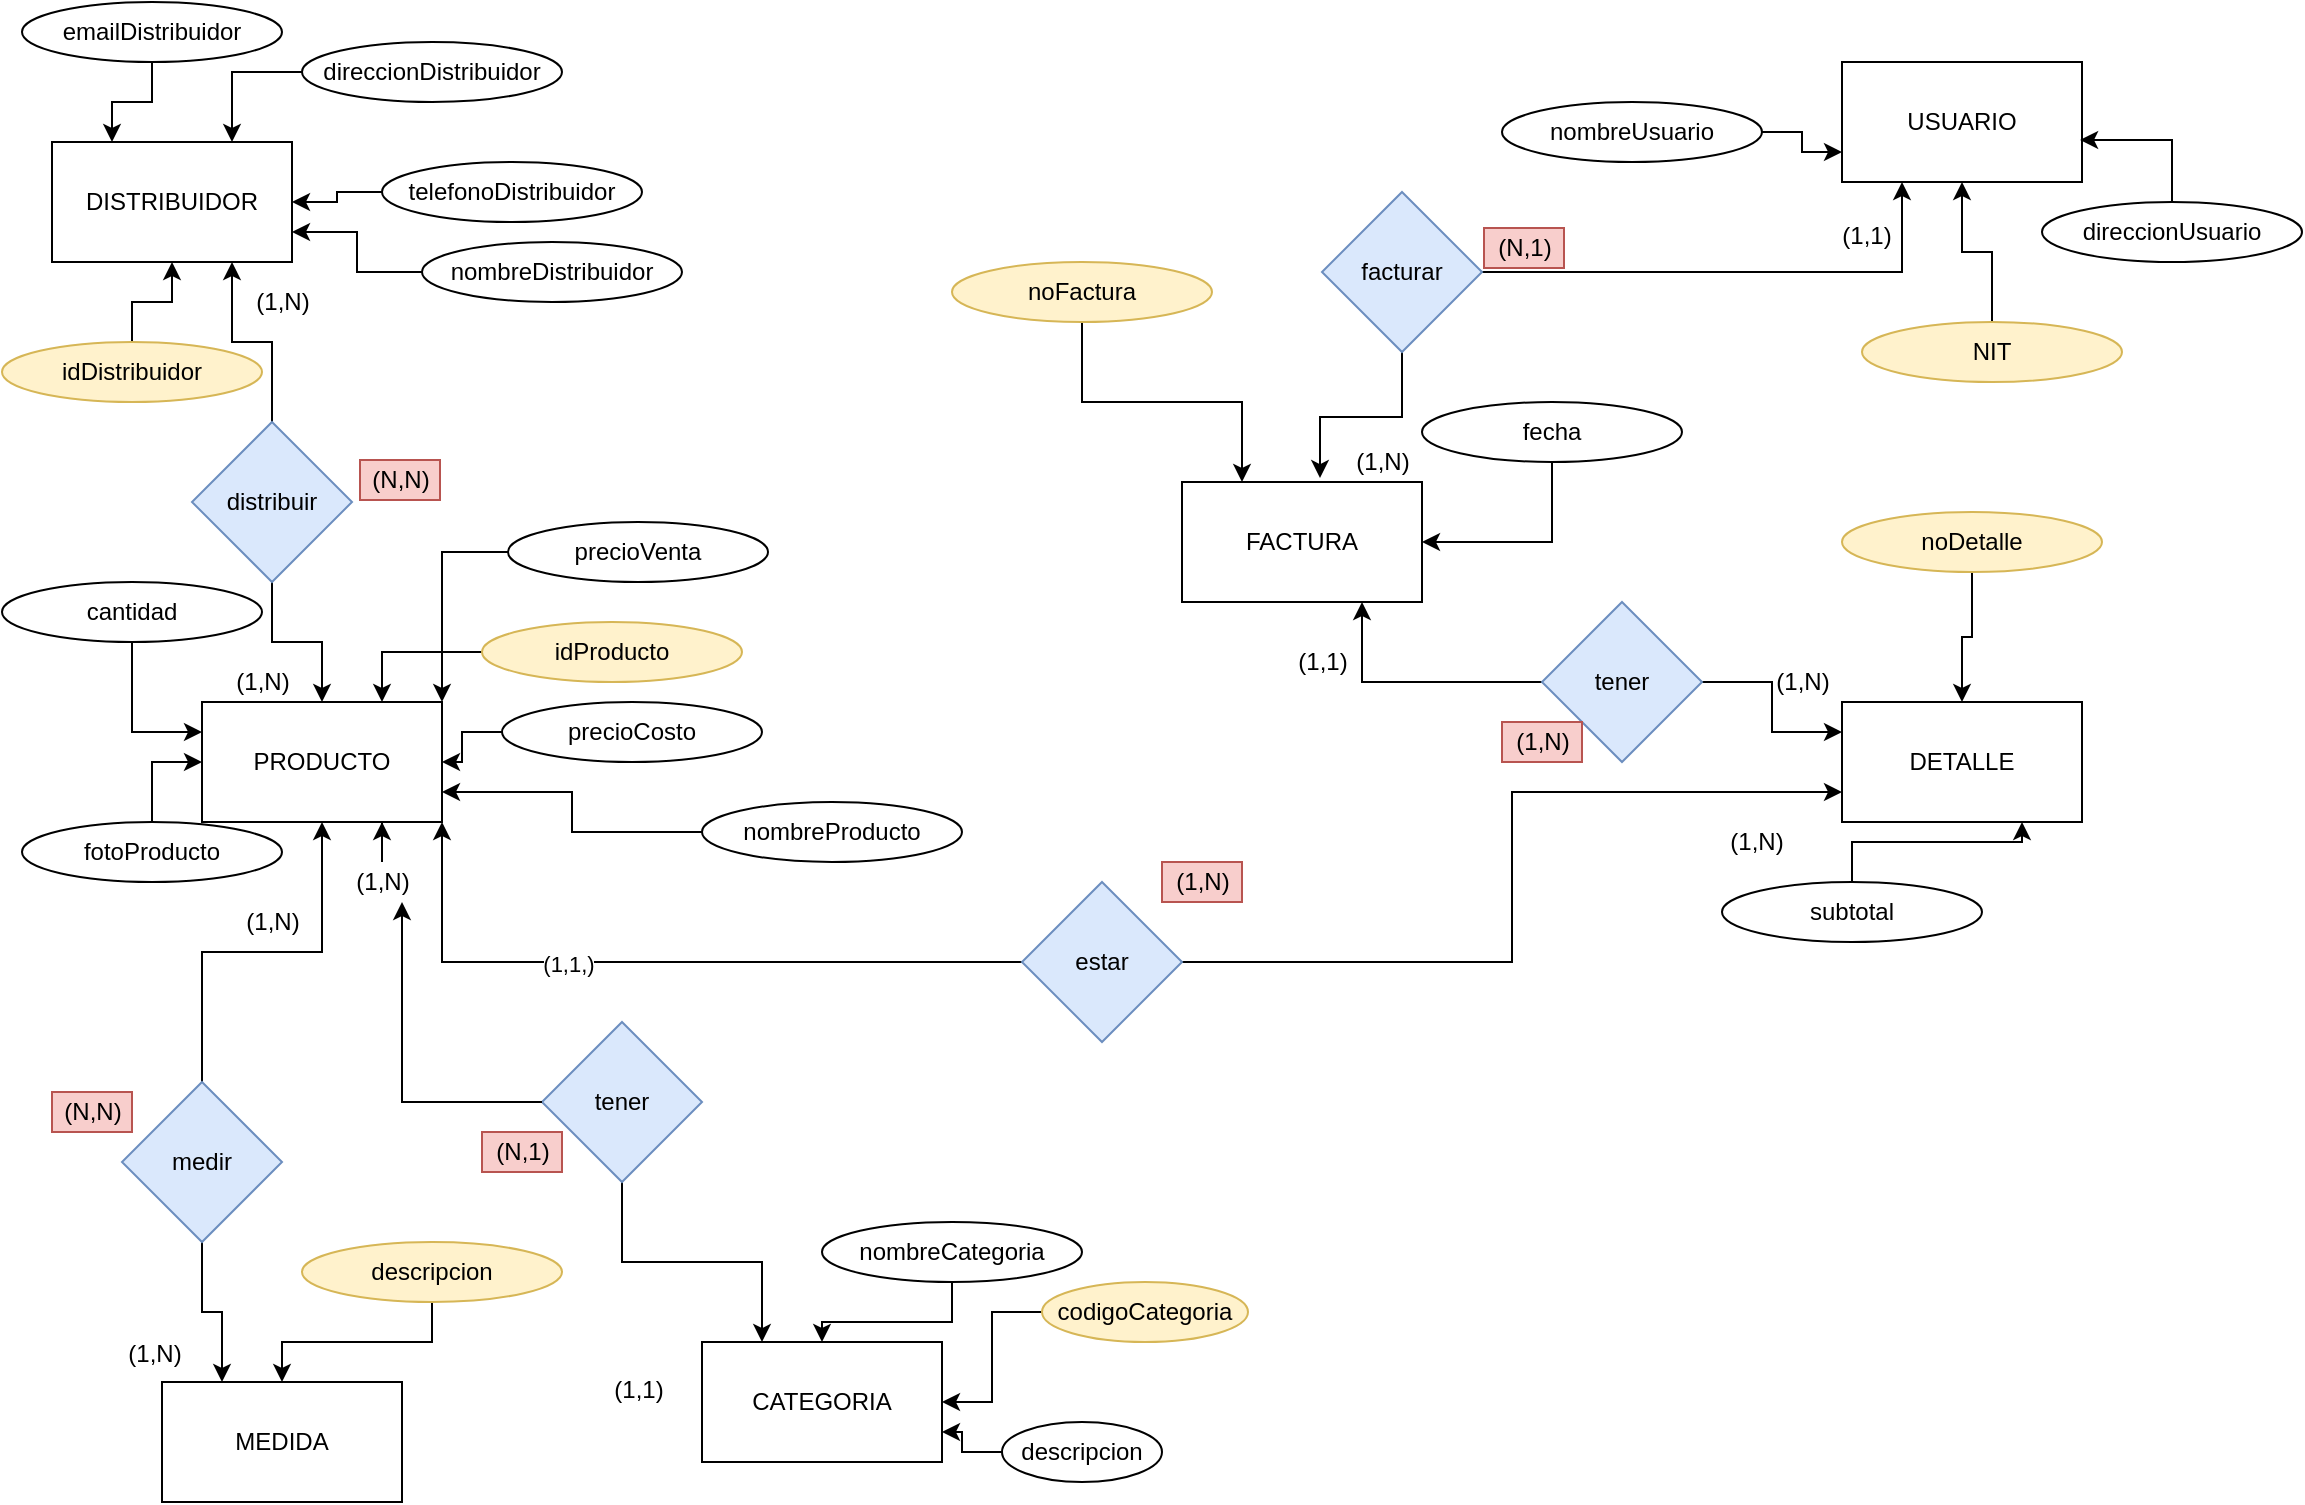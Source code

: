 <mxfile version="13.1.6" type="device"><diagram id="C5RBs43oDa-KdzZeNtuy" name="Page-1"><mxGraphModel dx="1221" dy="634" grid="1" gridSize="10" guides="1" tooltips="1" connect="1" arrows="1" fold="1" page="1" pageScale="1" pageWidth="1169" pageHeight="827" math="0" shadow="0"><root><mxCell id="WIyWlLk6GJQsqaUBKTNV-0"/><mxCell id="WIyWlLk6GJQsqaUBKTNV-1" parent="WIyWlLk6GJQsqaUBKTNV-0"/><mxCell id="LNZeqGDjm4uS-jRd60WB-1" value="FACTURA" style="rounded=0;whiteSpace=wrap;html=1;" vertex="1" parent="WIyWlLk6GJQsqaUBKTNV-1"><mxGeometry x="590" y="250" width="120" height="60" as="geometry"/></mxCell><mxCell id="LNZeqGDjm4uS-jRd60WB-2" value="MEDIDA" style="rounded=0;whiteSpace=wrap;html=1;" vertex="1" parent="WIyWlLk6GJQsqaUBKTNV-1"><mxGeometry x="80" y="700" width="120" height="60" as="geometry"/></mxCell><mxCell id="LNZeqGDjm4uS-jRd60WB-3" value="DISTRIBUIDOR" style="rounded=0;whiteSpace=wrap;html=1;" vertex="1" parent="WIyWlLk6GJQsqaUBKTNV-1"><mxGeometry x="25" y="80" width="120" height="60" as="geometry"/></mxCell><mxCell id="LNZeqGDjm4uS-jRd60WB-4" value="PRODUCTO" style="rounded=0;whiteSpace=wrap;html=1;" vertex="1" parent="WIyWlLk6GJQsqaUBKTNV-1"><mxGeometry x="100" y="360" width="120" height="60" as="geometry"/></mxCell><mxCell id="LNZeqGDjm4uS-jRd60WB-5" value="&lt;div&gt;CATEGORIA&lt;/div&gt;" style="rounded=0;whiteSpace=wrap;html=1;" vertex="1" parent="WIyWlLk6GJQsqaUBKTNV-1"><mxGeometry x="350" y="680" width="120" height="60" as="geometry"/></mxCell><mxCell id="LNZeqGDjm4uS-jRd60WB-6" value="USUARIO" style="rounded=0;whiteSpace=wrap;html=1;" vertex="1" parent="WIyWlLk6GJQsqaUBKTNV-1"><mxGeometry x="920" y="40" width="120" height="60" as="geometry"/></mxCell><mxCell id="LNZeqGDjm4uS-jRd60WB-7" value="DETALLE" style="rounded=0;whiteSpace=wrap;html=1;" vertex="1" parent="WIyWlLk6GJQsqaUBKTNV-1"><mxGeometry x="920" y="360" width="120" height="60" as="geometry"/></mxCell><mxCell id="LNZeqGDjm4uS-jRd60WB-12" style="edgeStyle=orthogonalEdgeStyle;rounded=0;orthogonalLoop=1;jettySize=auto;html=1;entryX=1;entryY=0.5;entryDx=0;entryDy=0;" edge="1" parent="WIyWlLk6GJQsqaUBKTNV-1" source="LNZeqGDjm4uS-jRd60WB-8" target="LNZeqGDjm4uS-jRd60WB-5"><mxGeometry relative="1" as="geometry"><mxPoint x="480" y="710" as="targetPoint"/></mxGeometry></mxCell><mxCell id="LNZeqGDjm4uS-jRd60WB-8" value="codigoCategoria" style="ellipse;whiteSpace=wrap;html=1;fillColor=#fff2cc;strokeColor=#d6b656;" vertex="1" parent="WIyWlLk6GJQsqaUBKTNV-1"><mxGeometry x="520" y="650" width="103" height="30" as="geometry"/></mxCell><mxCell id="LNZeqGDjm4uS-jRd60WB-11" style="edgeStyle=orthogonalEdgeStyle;rounded=0;orthogonalLoop=1;jettySize=auto;html=1;entryX=1;entryY=0.75;entryDx=0;entryDy=0;" edge="1" parent="WIyWlLk6GJQsqaUBKTNV-1" source="LNZeqGDjm4uS-jRd60WB-9" target="LNZeqGDjm4uS-jRd60WB-5"><mxGeometry relative="1" as="geometry"/></mxCell><mxCell id="LNZeqGDjm4uS-jRd60WB-9" value="descripcion" style="ellipse;whiteSpace=wrap;html=1;" vertex="1" parent="WIyWlLk6GJQsqaUBKTNV-1"><mxGeometry x="500" y="720" width="80" height="30" as="geometry"/></mxCell><mxCell id="LNZeqGDjm4uS-jRd60WB-13" style="edgeStyle=orthogonalEdgeStyle;rounded=0;orthogonalLoop=1;jettySize=auto;html=1;entryX=0.5;entryY=0;entryDx=0;entryDy=0;" edge="1" parent="WIyWlLk6GJQsqaUBKTNV-1" source="LNZeqGDjm4uS-jRd60WB-10" target="LNZeqGDjm4uS-jRd60WB-5"><mxGeometry relative="1" as="geometry"/></mxCell><mxCell id="LNZeqGDjm4uS-jRd60WB-10" value="nombreCategoria" style="ellipse;whiteSpace=wrap;html=1;" vertex="1" parent="WIyWlLk6GJQsqaUBKTNV-1"><mxGeometry x="410" y="620" width="130" height="30" as="geometry"/></mxCell><mxCell id="LNZeqGDjm4uS-jRd60WB-25" style="edgeStyle=orthogonalEdgeStyle;rounded=0;orthogonalLoop=1;jettySize=auto;html=1;entryX=1;entryY=0.75;entryDx=0;entryDy=0;" edge="1" parent="WIyWlLk6GJQsqaUBKTNV-1" source="LNZeqGDjm4uS-jRd60WB-15" target="LNZeqGDjm4uS-jRd60WB-4"><mxGeometry relative="1" as="geometry"/></mxCell><mxCell id="LNZeqGDjm4uS-jRd60WB-15" value="nombreProducto" style="ellipse;whiteSpace=wrap;html=1;" vertex="1" parent="WIyWlLk6GJQsqaUBKTNV-1"><mxGeometry x="350" y="410" width="130" height="30" as="geometry"/></mxCell><mxCell id="LNZeqGDjm4uS-jRd60WB-24" style="edgeStyle=orthogonalEdgeStyle;rounded=0;orthogonalLoop=1;jettySize=auto;html=1;entryX=1;entryY=0.5;entryDx=0;entryDy=0;" edge="1" parent="WIyWlLk6GJQsqaUBKTNV-1" source="LNZeqGDjm4uS-jRd60WB-16" target="LNZeqGDjm4uS-jRd60WB-4"><mxGeometry relative="1" as="geometry"/></mxCell><mxCell id="LNZeqGDjm4uS-jRd60WB-16" value="precioCosto" style="ellipse;whiteSpace=wrap;html=1;" vertex="1" parent="WIyWlLk6GJQsqaUBKTNV-1"><mxGeometry x="250" y="360" width="130" height="30" as="geometry"/></mxCell><mxCell id="LNZeqGDjm4uS-jRd60WB-23" style="edgeStyle=orthogonalEdgeStyle;rounded=0;orthogonalLoop=1;jettySize=auto;html=1;entryX=1;entryY=0;entryDx=0;entryDy=0;" edge="1" parent="WIyWlLk6GJQsqaUBKTNV-1" source="LNZeqGDjm4uS-jRd60WB-17" target="LNZeqGDjm4uS-jRd60WB-4"><mxGeometry relative="1" as="geometry"/></mxCell><mxCell id="LNZeqGDjm4uS-jRd60WB-17" value="precioVenta" style="ellipse;whiteSpace=wrap;html=1;" vertex="1" parent="WIyWlLk6GJQsqaUBKTNV-1"><mxGeometry x="253" y="270" width="130" height="30" as="geometry"/></mxCell><mxCell id="LNZeqGDjm4uS-jRd60WB-22" style="edgeStyle=orthogonalEdgeStyle;rounded=0;orthogonalLoop=1;jettySize=auto;html=1;entryX=0;entryY=0.25;entryDx=0;entryDy=0;" edge="1" parent="WIyWlLk6GJQsqaUBKTNV-1" source="LNZeqGDjm4uS-jRd60WB-18" target="LNZeqGDjm4uS-jRd60WB-4"><mxGeometry relative="1" as="geometry"/></mxCell><mxCell id="LNZeqGDjm4uS-jRd60WB-18" value="cantidad" style="ellipse;whiteSpace=wrap;html=1;" vertex="1" parent="WIyWlLk6GJQsqaUBKTNV-1"><mxGeometry y="300" width="130" height="30" as="geometry"/></mxCell><mxCell id="LNZeqGDjm4uS-jRd60WB-21" style="edgeStyle=orthogonalEdgeStyle;rounded=0;orthogonalLoop=1;jettySize=auto;html=1;entryX=0;entryY=0.5;entryDx=0;entryDy=0;" edge="1" parent="WIyWlLk6GJQsqaUBKTNV-1" source="LNZeqGDjm4uS-jRd60WB-19" target="LNZeqGDjm4uS-jRd60WB-4"><mxGeometry relative="1" as="geometry"/></mxCell><mxCell id="LNZeqGDjm4uS-jRd60WB-19" value="fotoProducto" style="ellipse;whiteSpace=wrap;html=1;" vertex="1" parent="WIyWlLk6GJQsqaUBKTNV-1"><mxGeometry x="10" y="420" width="130" height="30" as="geometry"/></mxCell><mxCell id="LNZeqGDjm4uS-jRd60WB-38" style="edgeStyle=orthogonalEdgeStyle;rounded=0;orthogonalLoop=1;jettySize=auto;html=1;entryX=1;entryY=0.75;entryDx=0;entryDy=0;" edge="1" parent="WIyWlLk6GJQsqaUBKTNV-1" source="LNZeqGDjm4uS-jRd60WB-28" target="LNZeqGDjm4uS-jRd60WB-3"><mxGeometry relative="1" as="geometry"/></mxCell><mxCell id="LNZeqGDjm4uS-jRd60WB-28" value="nombreDistribuidor" style="ellipse;whiteSpace=wrap;html=1;" vertex="1" parent="WIyWlLk6GJQsqaUBKTNV-1"><mxGeometry x="210" y="130" width="130" height="30" as="geometry"/></mxCell><mxCell id="LNZeqGDjm4uS-jRd60WB-36" style="edgeStyle=orthogonalEdgeStyle;rounded=0;orthogonalLoop=1;jettySize=auto;html=1;entryX=1;entryY=0.5;entryDx=0;entryDy=0;" edge="1" parent="WIyWlLk6GJQsqaUBKTNV-1" source="LNZeqGDjm4uS-jRd60WB-29" target="LNZeqGDjm4uS-jRd60WB-3"><mxGeometry relative="1" as="geometry"/></mxCell><mxCell id="LNZeqGDjm4uS-jRd60WB-29" value="telefonoDistribuidor" style="ellipse;whiteSpace=wrap;html=1;" vertex="1" parent="WIyWlLk6GJQsqaUBKTNV-1"><mxGeometry x="190" y="90" width="130" height="30" as="geometry"/></mxCell><mxCell id="LNZeqGDjm4uS-jRd60WB-35" style="edgeStyle=orthogonalEdgeStyle;rounded=0;orthogonalLoop=1;jettySize=auto;html=1;entryX=0.75;entryY=0;entryDx=0;entryDy=0;" edge="1" parent="WIyWlLk6GJQsqaUBKTNV-1" source="LNZeqGDjm4uS-jRd60WB-30" target="LNZeqGDjm4uS-jRd60WB-3"><mxGeometry relative="1" as="geometry"/></mxCell><mxCell id="LNZeqGDjm4uS-jRd60WB-30" value="direccionDistribuidor" style="ellipse;whiteSpace=wrap;html=1;" vertex="1" parent="WIyWlLk6GJQsqaUBKTNV-1"><mxGeometry x="150" y="30" width="130" height="30" as="geometry"/></mxCell><mxCell id="LNZeqGDjm4uS-jRd60WB-34" style="edgeStyle=orthogonalEdgeStyle;rounded=0;orthogonalLoop=1;jettySize=auto;html=1;entryX=0.25;entryY=0;entryDx=0;entryDy=0;" edge="1" parent="WIyWlLk6GJQsqaUBKTNV-1" source="LNZeqGDjm4uS-jRd60WB-31" target="LNZeqGDjm4uS-jRd60WB-3"><mxGeometry relative="1" as="geometry"/></mxCell><mxCell id="LNZeqGDjm4uS-jRd60WB-31" value="emailDistribuidor" style="ellipse;whiteSpace=wrap;html=1;" vertex="1" parent="WIyWlLk6GJQsqaUBKTNV-1"><mxGeometry x="10" y="10" width="130" height="30" as="geometry"/></mxCell><mxCell id="LNZeqGDjm4uS-jRd60WB-84" style="edgeStyle=orthogonalEdgeStyle;rounded=0;orthogonalLoop=1;jettySize=auto;html=1;entryX=0.25;entryY=0;entryDx=0;entryDy=0;" edge="1" parent="WIyWlLk6GJQsqaUBKTNV-1" source="LNZeqGDjm4uS-jRd60WB-32" target="LNZeqGDjm4uS-jRd60WB-1"><mxGeometry relative="1" as="geometry"/></mxCell><mxCell id="LNZeqGDjm4uS-jRd60WB-32" value="noFactura" style="ellipse;whiteSpace=wrap;html=1;fillColor=#fff2cc;strokeColor=#d6b656;" vertex="1" parent="WIyWlLk6GJQsqaUBKTNV-1"><mxGeometry x="475" y="140" width="130" height="30" as="geometry"/></mxCell><mxCell id="LNZeqGDjm4uS-jRd60WB-37" style="edgeStyle=orthogonalEdgeStyle;rounded=0;orthogonalLoop=1;jettySize=auto;html=1;" edge="1" parent="WIyWlLk6GJQsqaUBKTNV-1" source="LNZeqGDjm4uS-jRd60WB-33" target="LNZeqGDjm4uS-jRd60WB-3"><mxGeometry relative="1" as="geometry"/></mxCell><mxCell id="LNZeqGDjm4uS-jRd60WB-33" value="idDistribuidor" style="ellipse;whiteSpace=wrap;html=1;fillColor=#fff2cc;strokeColor=#d6b656;" vertex="1" parent="WIyWlLk6GJQsqaUBKTNV-1"><mxGeometry y="180" width="130" height="30" as="geometry"/></mxCell><mxCell id="LNZeqGDjm4uS-jRd60WB-41" style="edgeStyle=orthogonalEdgeStyle;rounded=0;orthogonalLoop=1;jettySize=auto;html=1;entryX=0.5;entryY=0;entryDx=0;entryDy=0;" edge="1" parent="WIyWlLk6GJQsqaUBKTNV-1" source="LNZeqGDjm4uS-jRd60WB-40" target="LNZeqGDjm4uS-jRd60WB-2"><mxGeometry relative="1" as="geometry"/></mxCell><mxCell id="LNZeqGDjm4uS-jRd60WB-40" value="descripcion" style="ellipse;whiteSpace=wrap;html=1;fillColor=#fff2cc;strokeColor=#d6b656;" vertex="1" parent="WIyWlLk6GJQsqaUBKTNV-1"><mxGeometry x="150" y="630" width="130" height="30" as="geometry"/></mxCell><mxCell id="LNZeqGDjm4uS-jRd60WB-46" style="edgeStyle=orthogonalEdgeStyle;rounded=0;orthogonalLoop=1;jettySize=auto;html=1;entryX=1;entryY=0.5;entryDx=0;entryDy=0;" edge="1" parent="WIyWlLk6GJQsqaUBKTNV-1" source="LNZeqGDjm4uS-jRd60WB-45" target="LNZeqGDjm4uS-jRd60WB-1"><mxGeometry relative="1" as="geometry"/></mxCell><mxCell id="LNZeqGDjm4uS-jRd60WB-45" value="fecha" style="ellipse;whiteSpace=wrap;html=1;" vertex="1" parent="WIyWlLk6GJQsqaUBKTNV-1"><mxGeometry x="710" y="210" width="130" height="30" as="geometry"/></mxCell><mxCell id="LNZeqGDjm4uS-jRd60WB-50" style="edgeStyle=orthogonalEdgeStyle;rounded=0;orthogonalLoop=1;jettySize=auto;html=1;" edge="1" parent="WIyWlLk6GJQsqaUBKTNV-1" source="LNZeqGDjm4uS-jRd60WB-47" target="LNZeqGDjm4uS-jRd60WB-7"><mxGeometry relative="1" as="geometry"/></mxCell><mxCell id="LNZeqGDjm4uS-jRd60WB-47" value="noDetalle" style="ellipse;whiteSpace=wrap;html=1;fillColor=#fff2cc;strokeColor=#d6b656;" vertex="1" parent="WIyWlLk6GJQsqaUBKTNV-1"><mxGeometry x="920" y="265" width="130" height="30" as="geometry"/></mxCell><mxCell id="LNZeqGDjm4uS-jRd60WB-49" style="edgeStyle=orthogonalEdgeStyle;rounded=0;orthogonalLoop=1;jettySize=auto;html=1;entryX=0.75;entryY=1;entryDx=0;entryDy=0;" edge="1" parent="WIyWlLk6GJQsqaUBKTNV-1" source="LNZeqGDjm4uS-jRd60WB-48" target="LNZeqGDjm4uS-jRd60WB-7"><mxGeometry relative="1" as="geometry"/></mxCell><mxCell id="LNZeqGDjm4uS-jRd60WB-48" value="subtotal" style="ellipse;whiteSpace=wrap;html=1;" vertex="1" parent="WIyWlLk6GJQsqaUBKTNV-1"><mxGeometry x="860" y="450" width="130" height="30" as="geometry"/></mxCell><mxCell id="LNZeqGDjm4uS-jRd60WB-55" style="edgeStyle=orthogonalEdgeStyle;rounded=0;orthogonalLoop=1;jettySize=auto;html=1;" edge="1" parent="WIyWlLk6GJQsqaUBKTNV-1" source="LNZeqGDjm4uS-jRd60WB-51" target="LNZeqGDjm4uS-jRd60WB-6"><mxGeometry relative="1" as="geometry"/></mxCell><mxCell id="LNZeqGDjm4uS-jRd60WB-51" value="NIT" style="ellipse;whiteSpace=wrap;html=1;fillColor=#fff2cc;strokeColor=#d6b656;" vertex="1" parent="WIyWlLk6GJQsqaUBKTNV-1"><mxGeometry x="930" y="170" width="130" height="30" as="geometry"/></mxCell><mxCell id="LNZeqGDjm4uS-jRd60WB-56" style="edgeStyle=orthogonalEdgeStyle;rounded=0;orthogonalLoop=1;jettySize=auto;html=1;entryX=0;entryY=0.75;entryDx=0;entryDy=0;" edge="1" parent="WIyWlLk6GJQsqaUBKTNV-1" source="LNZeqGDjm4uS-jRd60WB-52" target="LNZeqGDjm4uS-jRd60WB-6"><mxGeometry relative="1" as="geometry"/></mxCell><mxCell id="LNZeqGDjm4uS-jRd60WB-52" value="nombreUsuario" style="ellipse;whiteSpace=wrap;html=1;" vertex="1" parent="WIyWlLk6GJQsqaUBKTNV-1"><mxGeometry x="750" y="60" width="130" height="30" as="geometry"/></mxCell><mxCell id="LNZeqGDjm4uS-jRd60WB-54" style="edgeStyle=orthogonalEdgeStyle;rounded=0;orthogonalLoop=1;jettySize=auto;html=1;entryX=0.992;entryY=0.65;entryDx=0;entryDy=0;entryPerimeter=0;" edge="1" parent="WIyWlLk6GJQsqaUBKTNV-1" source="LNZeqGDjm4uS-jRd60WB-53" target="LNZeqGDjm4uS-jRd60WB-6"><mxGeometry relative="1" as="geometry"/></mxCell><mxCell id="LNZeqGDjm4uS-jRd60WB-53" value="direccionUsuario" style="ellipse;whiteSpace=wrap;html=1;" vertex="1" parent="WIyWlLk6GJQsqaUBKTNV-1"><mxGeometry x="1020" y="110" width="130" height="30" as="geometry"/></mxCell><mxCell id="LNZeqGDjm4uS-jRd60WB-58" style="edgeStyle=orthogonalEdgeStyle;rounded=0;orthogonalLoop=1;jettySize=auto;html=1;entryX=0.75;entryY=1;entryDx=0;entryDy=0;" edge="1" parent="WIyWlLk6GJQsqaUBKTNV-1" source="LNZeqGDjm4uS-jRd60WB-57" target="LNZeqGDjm4uS-jRd60WB-3"><mxGeometry relative="1" as="geometry"/></mxCell><mxCell id="LNZeqGDjm4uS-jRd60WB-59" style="edgeStyle=orthogonalEdgeStyle;rounded=0;orthogonalLoop=1;jettySize=auto;html=1;entryX=0.5;entryY=0;entryDx=0;entryDy=0;" edge="1" parent="WIyWlLk6GJQsqaUBKTNV-1" source="LNZeqGDjm4uS-jRd60WB-57" target="LNZeqGDjm4uS-jRd60WB-4"><mxGeometry relative="1" as="geometry"/></mxCell><mxCell id="LNZeqGDjm4uS-jRd60WB-57" value="distribuir" style="rhombus;whiteSpace=wrap;html=1;fillColor=#dae8fc;strokeColor=#6c8ebf;" vertex="1" parent="WIyWlLk6GJQsqaUBKTNV-1"><mxGeometry x="95" y="220" width="80" height="80" as="geometry"/></mxCell><mxCell id="LNZeqGDjm4uS-jRd60WB-62" style="edgeStyle=orthogonalEdgeStyle;rounded=0;orthogonalLoop=1;jettySize=auto;html=1;entryX=0.25;entryY=0;entryDx=0;entryDy=0;" edge="1" parent="WIyWlLk6GJQsqaUBKTNV-1" source="LNZeqGDjm4uS-jRd60WB-61" target="LNZeqGDjm4uS-jRd60WB-5"><mxGeometry relative="1" as="geometry"/></mxCell><mxCell id="LNZeqGDjm4uS-jRd60WB-63" style="edgeStyle=orthogonalEdgeStyle;rounded=0;orthogonalLoop=1;jettySize=auto;html=1;entryX=0.75;entryY=1;entryDx=0;entryDy=0;" edge="1" parent="WIyWlLk6GJQsqaUBKTNV-1" source="LNZeqGDjm4uS-jRd60WB-66" target="LNZeqGDjm4uS-jRd60WB-4"><mxGeometry relative="1" as="geometry"/></mxCell><mxCell id="LNZeqGDjm4uS-jRd60WB-61" value="tener" style="rhombus;whiteSpace=wrap;html=1;fillColor=#dae8fc;strokeColor=#6c8ebf;" vertex="1" parent="WIyWlLk6GJQsqaUBKTNV-1"><mxGeometry x="270" y="520" width="80" height="80" as="geometry"/></mxCell><mxCell id="LNZeqGDjm4uS-jRd60WB-65" style="edgeStyle=orthogonalEdgeStyle;rounded=0;orthogonalLoop=1;jettySize=auto;html=1;entryX=0.75;entryY=0;entryDx=0;entryDy=0;" edge="1" parent="WIyWlLk6GJQsqaUBKTNV-1" source="LNZeqGDjm4uS-jRd60WB-64" target="LNZeqGDjm4uS-jRd60WB-4"><mxGeometry relative="1" as="geometry"/></mxCell><mxCell id="LNZeqGDjm4uS-jRd60WB-64" value="idProducto" style="ellipse;whiteSpace=wrap;html=1;fillColor=#fff2cc;strokeColor=#d6b656;" vertex="1" parent="WIyWlLk6GJQsqaUBKTNV-1"><mxGeometry x="240" y="320" width="130" height="30" as="geometry"/></mxCell><mxCell id="LNZeqGDjm4uS-jRd60WB-67" value="(1,1)" style="text;html=1;align=center;verticalAlign=middle;resizable=0;points=[];autosize=1;" vertex="1" parent="WIyWlLk6GJQsqaUBKTNV-1"><mxGeometry x="298" y="694" width="40" height="20" as="geometry"/></mxCell><mxCell id="LNZeqGDjm4uS-jRd60WB-68" value="(N,1)" style="text;html=1;align=center;verticalAlign=middle;resizable=0;points=[];autosize=1;fillColor=#f8cecc;strokeColor=#b85450;" vertex="1" parent="WIyWlLk6GJQsqaUBKTNV-1"><mxGeometry x="240" y="575" width="40" height="20" as="geometry"/></mxCell><mxCell id="LNZeqGDjm4uS-jRd60WB-69" value="(1,N)" style="text;html=1;align=center;verticalAlign=middle;resizable=0;points=[];autosize=1;" vertex="1" parent="WIyWlLk6GJQsqaUBKTNV-1"><mxGeometry x="110" y="340" width="40" height="20" as="geometry"/></mxCell><mxCell id="LNZeqGDjm4uS-jRd60WB-70" value="(1,N)" style="text;html=1;align=center;verticalAlign=middle;resizable=0;points=[];autosize=1;" vertex="1" parent="WIyWlLk6GJQsqaUBKTNV-1"><mxGeometry x="120" y="150" width="40" height="20" as="geometry"/></mxCell><mxCell id="LNZeqGDjm4uS-jRd60WB-71" value="(N,N)" style="text;html=1;align=center;verticalAlign=middle;resizable=0;points=[];autosize=1;fillColor=#f8cecc;strokeColor=#b85450;" vertex="1" parent="WIyWlLk6GJQsqaUBKTNV-1"><mxGeometry x="179" y="239" width="40" height="20" as="geometry"/></mxCell><mxCell id="LNZeqGDjm4uS-jRd60WB-73" style="edgeStyle=orthogonalEdgeStyle;rounded=0;orthogonalLoop=1;jettySize=auto;html=1;" edge="1" parent="WIyWlLk6GJQsqaUBKTNV-1" source="LNZeqGDjm4uS-jRd60WB-72" target="LNZeqGDjm4uS-jRd60WB-4"><mxGeometry relative="1" as="geometry"/></mxCell><mxCell id="LNZeqGDjm4uS-jRd60WB-74" style="edgeStyle=orthogonalEdgeStyle;rounded=0;orthogonalLoop=1;jettySize=auto;html=1;entryX=0.25;entryY=0;entryDx=0;entryDy=0;" edge="1" parent="WIyWlLk6GJQsqaUBKTNV-1" source="LNZeqGDjm4uS-jRd60WB-72" target="LNZeqGDjm4uS-jRd60WB-2"><mxGeometry relative="1" as="geometry"/></mxCell><mxCell id="LNZeqGDjm4uS-jRd60WB-72" value="medir" style="rhombus;whiteSpace=wrap;html=1;fillColor=#dae8fc;strokeColor=#6c8ebf;" vertex="1" parent="WIyWlLk6GJQsqaUBKTNV-1"><mxGeometry x="60" y="550" width="80" height="80" as="geometry"/></mxCell><mxCell id="LNZeqGDjm4uS-jRd60WB-75" value="(1,N)" style="text;html=1;align=center;verticalAlign=middle;resizable=0;points=[];autosize=1;" vertex="1" parent="WIyWlLk6GJQsqaUBKTNV-1"><mxGeometry x="56" y="676" width="40" height="20" as="geometry"/></mxCell><mxCell id="LNZeqGDjm4uS-jRd60WB-76" value="(N,N)" style="text;html=1;align=center;verticalAlign=middle;resizable=0;points=[];autosize=1;fillColor=#f8cecc;strokeColor=#b85450;" vertex="1" parent="WIyWlLk6GJQsqaUBKTNV-1"><mxGeometry x="25" y="555" width="40" height="20" as="geometry"/></mxCell><mxCell id="LNZeqGDjm4uS-jRd60WB-77" value="(1,N)" style="text;html=1;align=center;verticalAlign=middle;resizable=0;points=[];autosize=1;" vertex="1" parent="WIyWlLk6GJQsqaUBKTNV-1"><mxGeometry x="115" y="460" width="40" height="20" as="geometry"/></mxCell><mxCell id="LNZeqGDjm4uS-jRd60WB-79" style="edgeStyle=orthogonalEdgeStyle;rounded=0;orthogonalLoop=1;jettySize=auto;html=1;entryX=0;entryY=0.25;entryDx=0;entryDy=0;" edge="1" parent="WIyWlLk6GJQsqaUBKTNV-1" source="LNZeqGDjm4uS-jRd60WB-78" target="LNZeqGDjm4uS-jRd60WB-7"><mxGeometry relative="1" as="geometry"/></mxCell><mxCell id="LNZeqGDjm4uS-jRd60WB-80" style="edgeStyle=orthogonalEdgeStyle;rounded=0;orthogonalLoop=1;jettySize=auto;html=1;entryX=0.75;entryY=1;entryDx=0;entryDy=0;" edge="1" parent="WIyWlLk6GJQsqaUBKTNV-1" source="LNZeqGDjm4uS-jRd60WB-78" target="LNZeqGDjm4uS-jRd60WB-1"><mxGeometry relative="1" as="geometry"/></mxCell><mxCell id="LNZeqGDjm4uS-jRd60WB-78" value="tener" style="rhombus;whiteSpace=wrap;html=1;fillColor=#dae8fc;strokeColor=#6c8ebf;" vertex="1" parent="WIyWlLk6GJQsqaUBKTNV-1"><mxGeometry x="770" y="310" width="80" height="80" as="geometry"/></mxCell><mxCell id="LNZeqGDjm4uS-jRd60WB-81" value="(1,N)" style="text;html=1;align=center;verticalAlign=middle;resizable=0;points=[];autosize=1;" vertex="1" parent="WIyWlLk6GJQsqaUBKTNV-1"><mxGeometry x="880" y="340" width="40" height="20" as="geometry"/></mxCell><mxCell id="LNZeqGDjm4uS-jRd60WB-82" value="(1,N)" style="text;html=1;align=center;verticalAlign=middle;resizable=0;points=[];autosize=1;fillColor=#f8cecc;strokeColor=#b85450;" vertex="1" parent="WIyWlLk6GJQsqaUBKTNV-1"><mxGeometry x="750" y="370" width="40" height="20" as="geometry"/></mxCell><mxCell id="LNZeqGDjm4uS-jRd60WB-83" value="(1,1)" style="text;html=1;align=center;verticalAlign=middle;resizable=0;points=[];autosize=1;" vertex="1" parent="WIyWlLk6GJQsqaUBKTNV-1"><mxGeometry x="640" y="330" width="40" height="20" as="geometry"/></mxCell><mxCell id="LNZeqGDjm4uS-jRd60WB-86" style="edgeStyle=orthogonalEdgeStyle;rounded=0;orthogonalLoop=1;jettySize=auto;html=1;entryX=0.575;entryY=-0.033;entryDx=0;entryDy=0;entryPerimeter=0;" edge="1" parent="WIyWlLk6GJQsqaUBKTNV-1" source="LNZeqGDjm4uS-jRd60WB-85" target="LNZeqGDjm4uS-jRd60WB-1"><mxGeometry relative="1" as="geometry"/></mxCell><mxCell id="LNZeqGDjm4uS-jRd60WB-87" style="edgeStyle=orthogonalEdgeStyle;rounded=0;orthogonalLoop=1;jettySize=auto;html=1;entryX=0.25;entryY=1;entryDx=0;entryDy=0;" edge="1" parent="WIyWlLk6GJQsqaUBKTNV-1" source="LNZeqGDjm4uS-jRd60WB-85" target="LNZeqGDjm4uS-jRd60WB-6"><mxGeometry relative="1" as="geometry"/></mxCell><mxCell id="LNZeqGDjm4uS-jRd60WB-85" value="facturar" style="rhombus;whiteSpace=wrap;html=1;fillColor=#dae8fc;strokeColor=#6c8ebf;" vertex="1" parent="WIyWlLk6GJQsqaUBKTNV-1"><mxGeometry x="660" y="105" width="80" height="80" as="geometry"/></mxCell><mxCell id="LNZeqGDjm4uS-jRd60WB-88" value="(1,1)" style="text;html=1;align=center;verticalAlign=middle;resizable=0;points=[];autosize=1;" vertex="1" parent="WIyWlLk6GJQsqaUBKTNV-1"><mxGeometry x="912" y="117" width="40" height="20" as="geometry"/></mxCell><mxCell id="LNZeqGDjm4uS-jRd60WB-89" value="(1,N)" style="text;html=1;align=center;verticalAlign=middle;resizable=0;points=[];autosize=1;" vertex="1" parent="WIyWlLk6GJQsqaUBKTNV-1"><mxGeometry x="670" y="230" width="40" height="20" as="geometry"/></mxCell><mxCell id="LNZeqGDjm4uS-jRd60WB-90" value="(N,1)" style="text;html=1;align=center;verticalAlign=middle;resizable=0;points=[];autosize=1;fillColor=#f8cecc;strokeColor=#b85450;" vertex="1" parent="WIyWlLk6GJQsqaUBKTNV-1"><mxGeometry x="741" y="123" width="40" height="20" as="geometry"/></mxCell><mxCell id="LNZeqGDjm4uS-jRd60WB-92" style="edgeStyle=orthogonalEdgeStyle;rounded=0;orthogonalLoop=1;jettySize=auto;html=1;entryX=0;entryY=0.75;entryDx=0;entryDy=0;" edge="1" parent="WIyWlLk6GJQsqaUBKTNV-1" source="LNZeqGDjm4uS-jRd60WB-91" target="LNZeqGDjm4uS-jRd60WB-7"><mxGeometry relative="1" as="geometry"/></mxCell><mxCell id="LNZeqGDjm4uS-jRd60WB-93" style="edgeStyle=orthogonalEdgeStyle;rounded=0;orthogonalLoop=1;jettySize=auto;html=1;entryX=1;entryY=1;entryDx=0;entryDy=0;" edge="1" parent="WIyWlLk6GJQsqaUBKTNV-1" source="LNZeqGDjm4uS-jRd60WB-91" target="LNZeqGDjm4uS-jRd60WB-4"><mxGeometry relative="1" as="geometry"/></mxCell><mxCell id="LNZeqGDjm4uS-jRd60WB-98" value="(1,1,)" style="edgeLabel;html=1;align=center;verticalAlign=middle;resizable=0;points=[];" vertex="1" connectable="0" parent="LNZeqGDjm4uS-jRd60WB-93"><mxGeometry x="0.264" y="1" relative="1" as="geometry"><mxPoint as="offset"/></mxGeometry></mxCell><mxCell id="LNZeqGDjm4uS-jRd60WB-91" value="estar" style="rhombus;whiteSpace=wrap;html=1;fillColor=#dae8fc;strokeColor=#6c8ebf;" vertex="1" parent="WIyWlLk6GJQsqaUBKTNV-1"><mxGeometry x="510" y="450" width="80" height="80" as="geometry"/></mxCell><mxCell id="LNZeqGDjm4uS-jRd60WB-66" value="(1,N)" style="text;html=1;align=center;verticalAlign=middle;resizable=0;points=[];autosize=1;" vertex="1" parent="WIyWlLk6GJQsqaUBKTNV-1"><mxGeometry x="170" y="440" width="40" height="20" as="geometry"/></mxCell><mxCell id="LNZeqGDjm4uS-jRd60WB-94" style="edgeStyle=orthogonalEdgeStyle;rounded=0;orthogonalLoop=1;jettySize=auto;html=1;entryX=0.75;entryY=1;entryDx=0;entryDy=0;" edge="1" parent="WIyWlLk6GJQsqaUBKTNV-1" source="LNZeqGDjm4uS-jRd60WB-61" target="LNZeqGDjm4uS-jRd60WB-66"><mxGeometry relative="1" as="geometry"><mxPoint x="270" y="560" as="sourcePoint"/><mxPoint x="190" y="420" as="targetPoint"/></mxGeometry></mxCell><mxCell id="LNZeqGDjm4uS-jRd60WB-95" value="(1,N)" style="text;html=1;align=center;verticalAlign=middle;resizable=0;points=[];autosize=1;" vertex="1" parent="WIyWlLk6GJQsqaUBKTNV-1"><mxGeometry x="857" y="420" width="40" height="20" as="geometry"/></mxCell><mxCell id="LNZeqGDjm4uS-jRd60WB-97" value="(1,N)" style="text;html=1;align=center;verticalAlign=middle;resizable=0;points=[];autosize=1;fillColor=#f8cecc;strokeColor=#b85450;" vertex="1" parent="WIyWlLk6GJQsqaUBKTNV-1"><mxGeometry x="580" y="440" width="40" height="20" as="geometry"/></mxCell></root></mxGraphModel></diagram></mxfile>